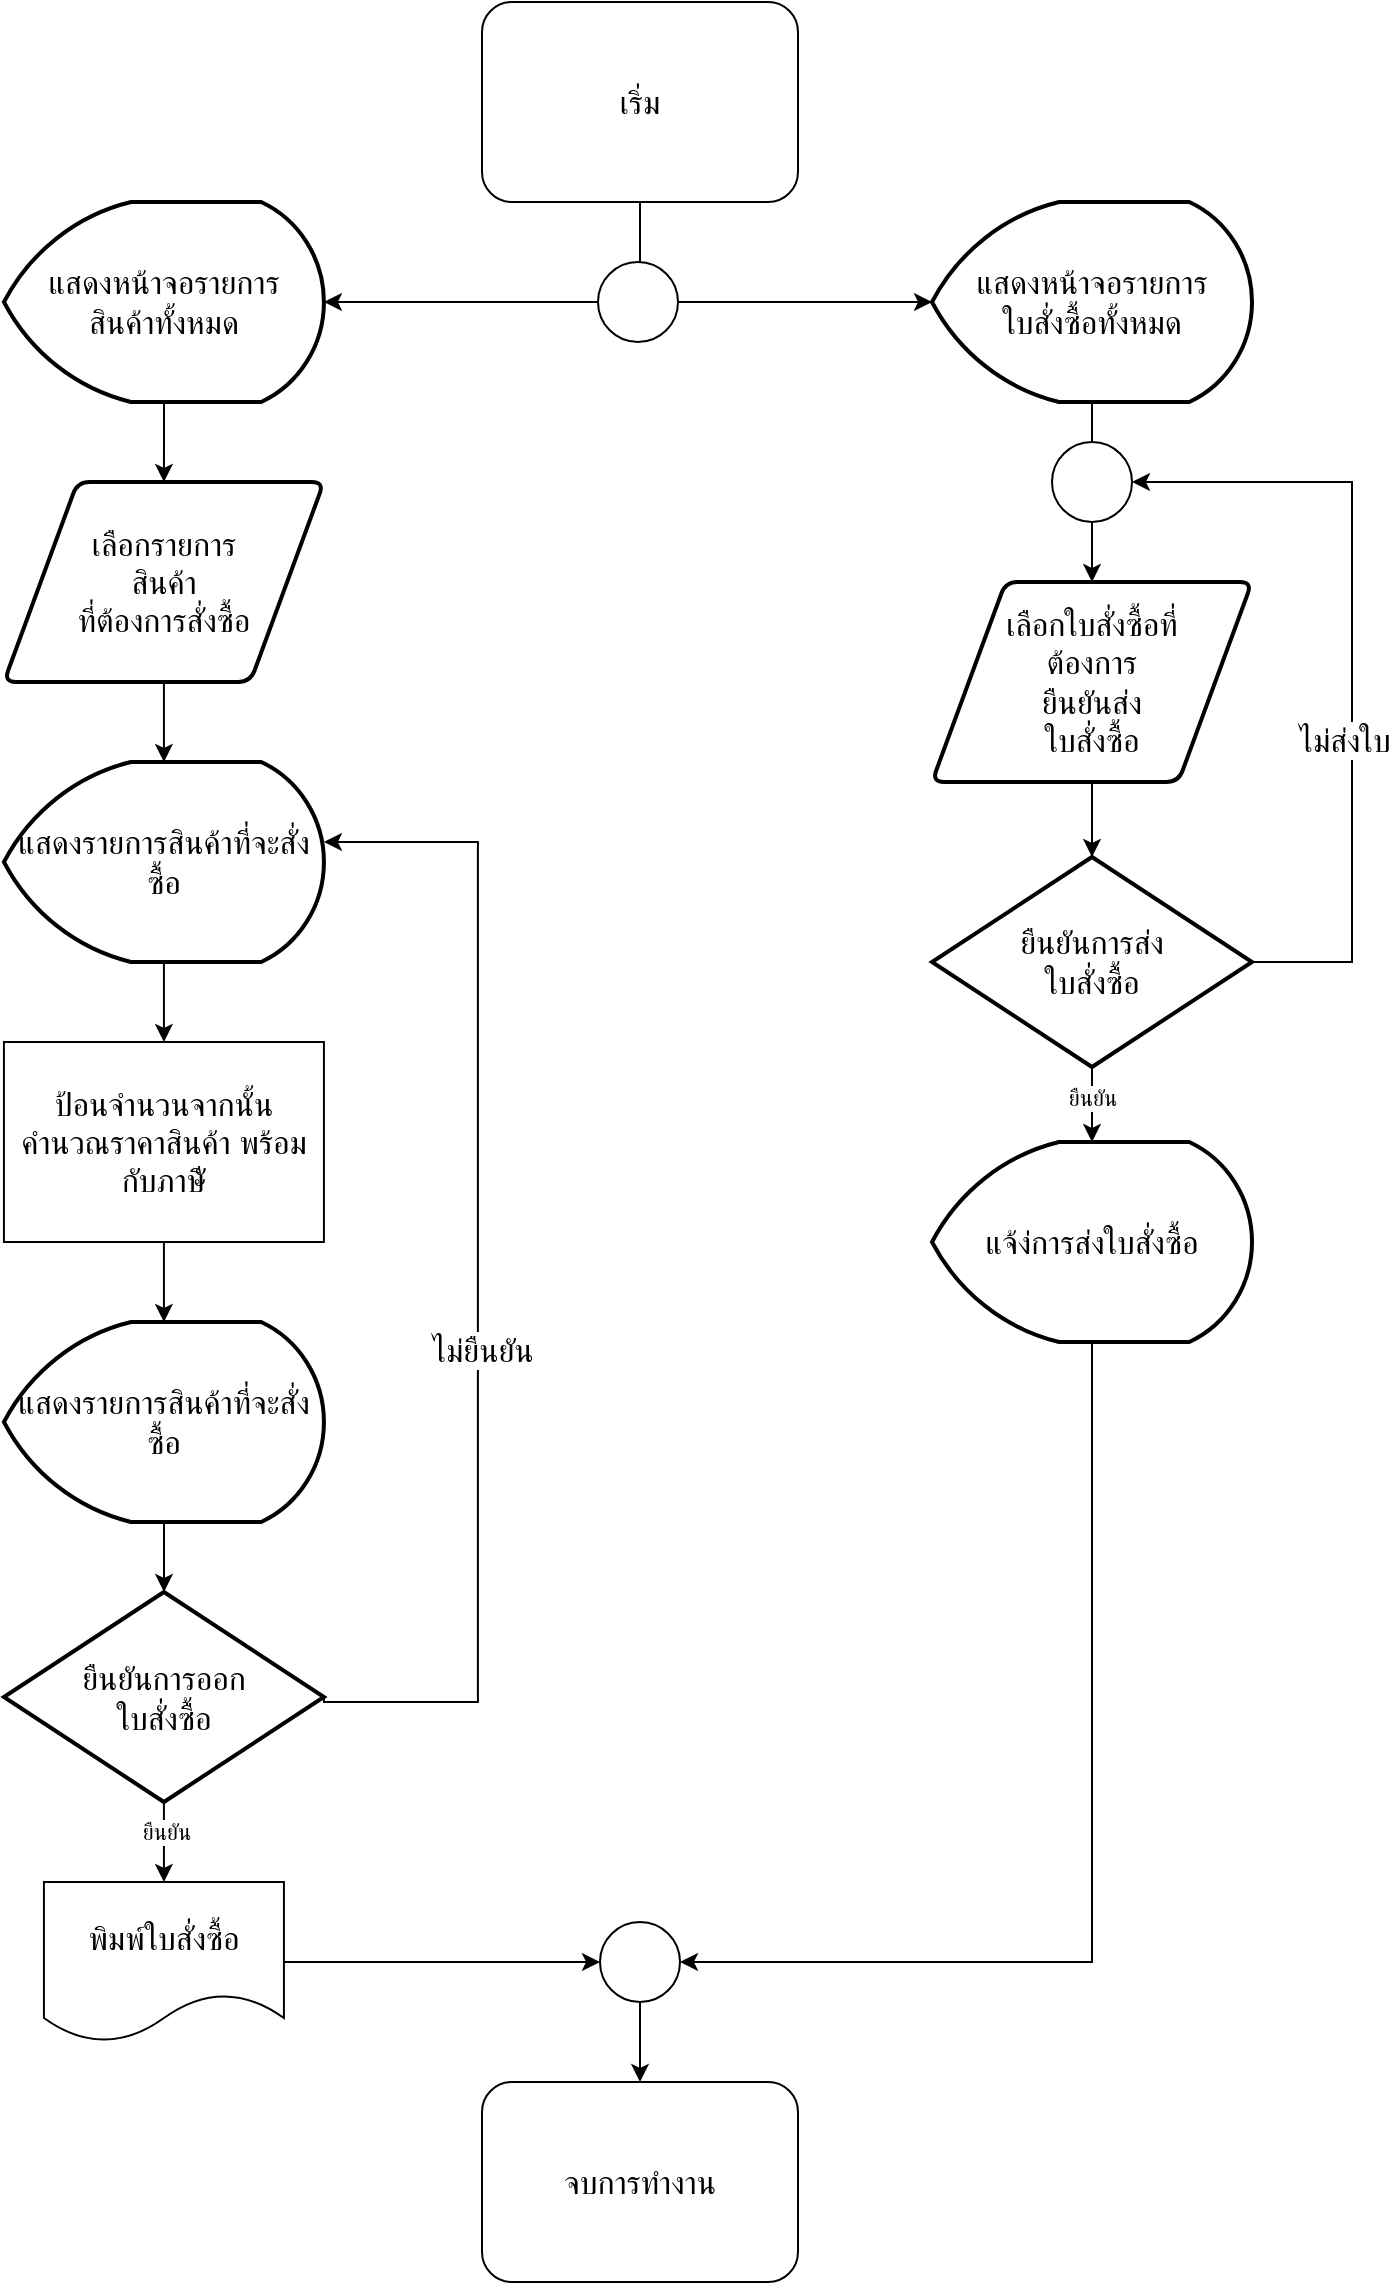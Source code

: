 <mxfile version="20.8.13" type="device"><diagram name="Page-1" id="2GC12rHffbLKkdXMmKEg"><mxGraphModel dx="1907" dy="896" grid="1" gridSize="10" guides="1" tooltips="1" connect="1" arrows="1" fold="1" page="1" pageScale="1" pageWidth="850" pageHeight="1100" math="0" shadow="0"><root><mxCell id="0"/><mxCell id="1" parent="0"/><mxCell id="Izu5LoM4GmVHRqy36Kmk-1" value="" style="edgeStyle=orthogonalEdgeStyle;rounded=0;orthogonalLoop=1;jettySize=auto;html=1;fontSize=16;" parent="1" source="Izu5LoM4GmVHRqy36Kmk-2" edge="1"><mxGeometry relative="1" as="geometry"><mxPoint x="414" y="160" as="targetPoint"/></mxGeometry></mxCell><mxCell id="Izu5LoM4GmVHRqy36Kmk-2" value="เริ่ม" style="rounded=1;whiteSpace=wrap;html=1;fontSize=16;glass=0;strokeWidth=1;shadow=0;" parent="1" vertex="1"><mxGeometry x="335" y="10" width="158" height="100" as="geometry"/></mxCell><mxCell id="Izu5LoM4GmVHRqy36Kmk-65" value="" style="edgeStyle=orthogonalEdgeStyle;rounded=0;orthogonalLoop=1;jettySize=auto;html=1;fontSize=16;" parent="1" source="Izu5LoM4GmVHRqy36Kmk-63" target="Izu5LoM4GmVHRqy36Kmk-64" edge="1"><mxGeometry relative="1" as="geometry"/></mxCell><mxCell id="Izu5LoM4GmVHRqy36Kmk-88" value="" style="edgeStyle=orthogonalEdgeStyle;rounded=0;orthogonalLoop=1;jettySize=auto;html=1;fontSize=16;" parent="1" source="Izu5LoM4GmVHRqy36Kmk-63" target="Izu5LoM4GmVHRqy36Kmk-87" edge="1"><mxGeometry relative="1" as="geometry"/></mxCell><mxCell id="Izu5LoM4GmVHRqy36Kmk-63" value="" style="ellipse;whiteSpace=wrap;html=1;aspect=fixed;fontSize=16;" parent="1" vertex="1"><mxGeometry x="393" y="140" width="40" height="40" as="geometry"/></mxCell><mxCell id="Izu5LoM4GmVHRqy36Kmk-67" value="" style="edgeStyle=orthogonalEdgeStyle;rounded=0;orthogonalLoop=1;jettySize=auto;html=1;fontSize=16;" parent="1" source="Izu5LoM4GmVHRqy36Kmk-64" edge="1"><mxGeometry relative="1" as="geometry"><mxPoint x="175.96" y="250" as="targetPoint"/></mxGeometry></mxCell><mxCell id="Izu5LoM4GmVHRqy36Kmk-64" value="แสดงหน้าจอรายการ&lt;br style=&quot;font-size: 16px;&quot;&gt;สินค้าทั้งหมด" style="strokeWidth=2;html=1;shape=mxgraph.flowchart.display;whiteSpace=wrap;fontSize=16;" parent="1" vertex="1"><mxGeometry x="95.96" y="110" width="160" height="100" as="geometry"/></mxCell><mxCell id="Izu5LoM4GmVHRqy36Kmk-81" value="" style="edgeStyle=orthogonalEdgeStyle;rounded=0;orthogonalLoop=1;jettySize=auto;html=1;fontSize=16;" parent="1" source="Izu5LoM4GmVHRqy36Kmk-68" target="Izu5LoM4GmVHRqy36Kmk-70" edge="1"><mxGeometry relative="1" as="geometry"/></mxCell><mxCell id="Izu5LoM4GmVHRqy36Kmk-68" value="เลือกรายการ&lt;br style=&quot;font-size: 16px;&quot;&gt;สินค้า&lt;br style=&quot;font-size: 16px;&quot;&gt;ที่ต้องการสั่งซื้อ" style="shape=parallelogram;html=1;strokeWidth=2;perimeter=parallelogramPerimeter;whiteSpace=wrap;rounded=1;arcSize=12;size=0.23;fontSize=16;" parent="1" vertex="1"><mxGeometry x="95.96" y="250" width="160" height="100" as="geometry"/></mxCell><mxCell id="Izu5LoM4GmVHRqy36Kmk-80" value="" style="edgeStyle=orthogonalEdgeStyle;rounded=0;orthogonalLoop=1;jettySize=auto;html=1;fontSize=16;" parent="1" source="Izu5LoM4GmVHRqy36Kmk-70" target="Izu5LoM4GmVHRqy36Kmk-71" edge="1"><mxGeometry relative="1" as="geometry"/></mxCell><mxCell id="Izu5LoM4GmVHRqy36Kmk-70" value="แสดงรายการสินค้าที่จะสั่งซื้อ" style="strokeWidth=2;html=1;shape=mxgraph.flowchart.display;whiteSpace=wrap;fontSize=16;" parent="1" vertex="1"><mxGeometry x="95.96" y="390" width="160" height="100" as="geometry"/></mxCell><mxCell id="Izu5LoM4GmVHRqy36Kmk-79" value="" style="edgeStyle=orthogonalEdgeStyle;rounded=0;orthogonalLoop=1;jettySize=auto;html=1;fontSize=16;" parent="1" source="Izu5LoM4GmVHRqy36Kmk-71" target="Izu5LoM4GmVHRqy36Kmk-72" edge="1"><mxGeometry relative="1" as="geometry"/></mxCell><mxCell id="Izu5LoM4GmVHRqy36Kmk-71" value="ป้อนจำนวนจากนั้น&lt;br style=&quot;font-size: 16px;&quot;&gt;คำนวณราคาสินค้า พร้อมกับภาษัี&lt;br style=&quot;font-size: 16px;&quot;&gt;" style="rounded=0;whiteSpace=wrap;html=1;fontSize=16;" parent="1" vertex="1"><mxGeometry x="95.96" y="530" width="160" height="100" as="geometry"/></mxCell><mxCell id="Izu5LoM4GmVHRqy36Kmk-76" value="" style="edgeStyle=orthogonalEdgeStyle;rounded=0;orthogonalLoop=1;jettySize=auto;html=1;fontSize=16;" parent="1" source="Izu5LoM4GmVHRqy36Kmk-72" target="Izu5LoM4GmVHRqy36Kmk-75" edge="1"><mxGeometry relative="1" as="geometry"/></mxCell><mxCell id="Izu5LoM4GmVHRqy36Kmk-77" style="edgeStyle=orthogonalEdgeStyle;rounded=0;orthogonalLoop=1;jettySize=auto;html=1;exitX=1;exitY=0.5;exitDx=0;exitDy=0;exitPerimeter=0;entryX=1;entryY=0.4;entryDx=0;entryDy=0;entryPerimeter=0;fontSize=16;" parent="1" source="Izu5LoM4GmVHRqy36Kmk-75" target="Izu5LoM4GmVHRqy36Kmk-70" edge="1"><mxGeometry relative="1" as="geometry"><Array as="points"><mxPoint x="255.96" y="860"/><mxPoint x="332.96" y="860"/><mxPoint x="332.96" y="430"/></Array></mxGeometry></mxCell><mxCell id="Izu5LoM4GmVHRqy36Kmk-78" value="ไม่ยืนยัน" style="edgeLabel;html=1;align=center;verticalAlign=middle;resizable=0;points=[];fontSize=16;" parent="Izu5LoM4GmVHRqy36Kmk-77" vertex="1" connectable="0"><mxGeometry x="-0.128" y="-2" relative="1" as="geometry"><mxPoint as="offset"/></mxGeometry></mxCell><mxCell id="Izu5LoM4GmVHRqy36Kmk-72" value="แสดงรายการสินค้าที่จะสั่งซื้อ" style="strokeWidth=2;html=1;shape=mxgraph.flowchart.display;whiteSpace=wrap;fontSize=16;" parent="1" vertex="1"><mxGeometry x="95.96" y="670" width="160" height="100" as="geometry"/></mxCell><mxCell id="Izu5LoM4GmVHRqy36Kmk-84" value="" style="edgeStyle=orthogonalEdgeStyle;rounded=0;orthogonalLoop=1;jettySize=auto;html=1;fontSize=16;" parent="1" source="Izu5LoM4GmVHRqy36Kmk-75" target="Izu5LoM4GmVHRqy36Kmk-83" edge="1"><mxGeometry relative="1" as="geometry"/></mxCell><mxCell id="9fOYmxzKU9HNMdavFhFw-1" value="ยืนยัน" style="edgeLabel;html=1;align=center;verticalAlign=middle;resizable=0;points=[];" vertex="1" connectable="0" parent="Izu5LoM4GmVHRqy36Kmk-84"><mxGeometry x="-0.252" y="1" relative="1" as="geometry"><mxPoint as="offset"/></mxGeometry></mxCell><mxCell id="Izu5LoM4GmVHRqy36Kmk-75" value="ยืนยันการออก&lt;br style=&quot;font-size: 16px;&quot;&gt;ใบสั่งซื้อ" style="strokeWidth=2;html=1;shape=mxgraph.flowchart.decision;whiteSpace=wrap;rounded=0;fontSize=16;" parent="1" vertex="1"><mxGeometry x="95.96" y="805" width="160" height="105" as="geometry"/></mxCell><mxCell id="Izu5LoM4GmVHRqy36Kmk-101" value="" style="edgeStyle=orthogonalEdgeStyle;rounded=0;orthogonalLoop=1;jettySize=auto;html=1;fontSize=16;" parent="1" source="Izu5LoM4GmVHRqy36Kmk-83" target="Izu5LoM4GmVHRqy36Kmk-99" edge="1"><mxGeometry relative="1" as="geometry"/></mxCell><mxCell id="Izu5LoM4GmVHRqy36Kmk-83" value="พิมพ์ใบสั่งซื้อ" style="shape=document;whiteSpace=wrap;html=1;boundedLbl=1;fontSize=16;" parent="1" vertex="1"><mxGeometry x="115.96" y="950" width="120" height="80" as="geometry"/></mxCell><mxCell id="Izu5LoM4GmVHRqy36Kmk-85" value="จบการทำงาน" style="rounded=1;whiteSpace=wrap;html=1;fontSize=16;glass=0;strokeWidth=1;shadow=0;" parent="1" vertex="1"><mxGeometry x="335" y="1050" width="158" height="100" as="geometry"/></mxCell><mxCell id="Izu5LoM4GmVHRqy36Kmk-90" value="" style="edgeStyle=orthogonalEdgeStyle;rounded=0;orthogonalLoop=1;jettySize=auto;html=1;fontSize=16;startArrow=none;" parent="1" source="Izu5LoM4GmVHRqy36Kmk-93" target="Izu5LoM4GmVHRqy36Kmk-89" edge="1"><mxGeometry relative="1" as="geometry"/></mxCell><mxCell id="Izu5LoM4GmVHRqy36Kmk-87" value="แสดงหน้าจอรายการ&lt;br style=&quot;font-size: 16px;&quot;&gt;ใบสั่งซื้อทั้งหมด" style="strokeWidth=2;html=1;shape=mxgraph.flowchart.display;whiteSpace=wrap;fontSize=16;" parent="1" vertex="1"><mxGeometry x="560" y="110" width="160" height="100" as="geometry"/></mxCell><mxCell id="Izu5LoM4GmVHRqy36Kmk-92" value="" style="edgeStyle=orthogonalEdgeStyle;rounded=0;orthogonalLoop=1;jettySize=auto;html=1;fontSize=16;" parent="1" source="Izu5LoM4GmVHRqy36Kmk-89" target="Izu5LoM4GmVHRqy36Kmk-91" edge="1"><mxGeometry relative="1" as="geometry"/></mxCell><mxCell id="Izu5LoM4GmVHRqy36Kmk-89" value="เลือกใบสั่งซื้อที่&lt;br&gt;ต้องการ&lt;br&gt;ยืนยันส่ง&lt;br&gt;ใบสั่งซื้อ" style="shape=parallelogram;html=1;strokeWidth=2;perimeter=parallelogramPerimeter;whiteSpace=wrap;rounded=1;arcSize=12;size=0.23;fontSize=16;" parent="1" vertex="1"><mxGeometry x="560" y="300" width="160" height="100" as="geometry"/></mxCell><mxCell id="Izu5LoM4GmVHRqy36Kmk-95" style="edgeStyle=orthogonalEdgeStyle;rounded=0;orthogonalLoop=1;jettySize=auto;html=1;exitX=1;exitY=0.5;exitDx=0;exitDy=0;exitPerimeter=0;entryX=1;entryY=0.5;entryDx=0;entryDy=0;fontSize=16;" parent="1" source="Izu5LoM4GmVHRqy36Kmk-91" target="Izu5LoM4GmVHRqy36Kmk-93" edge="1"><mxGeometry relative="1" as="geometry"><Array as="points"><mxPoint x="770" y="490"/><mxPoint x="770" y="250"/></Array></mxGeometry></mxCell><mxCell id="Izu5LoM4GmVHRqy36Kmk-96" value="ไม่ส่งใบ" style="edgeLabel;html=1;align=center;verticalAlign=middle;resizable=0;points=[];fontSize=16;" parent="Izu5LoM4GmVHRqy36Kmk-95" vertex="1" connectable="0"><mxGeometry x="-0.194" y="4" relative="1" as="geometry"><mxPoint as="offset"/></mxGeometry></mxCell><mxCell id="Izu5LoM4GmVHRqy36Kmk-98" value="" style="edgeStyle=orthogonalEdgeStyle;rounded=0;orthogonalLoop=1;jettySize=auto;html=1;fontSize=16;" parent="1" source="Izu5LoM4GmVHRqy36Kmk-91" target="Izu5LoM4GmVHRqy36Kmk-97" edge="1"><mxGeometry relative="1" as="geometry"/></mxCell><mxCell id="9fOYmxzKU9HNMdavFhFw-2" value="ยืนยัน" style="edgeLabel;html=1;align=center;verticalAlign=middle;resizable=0;points=[];" vertex="1" connectable="0" parent="Izu5LoM4GmVHRqy36Kmk-98"><mxGeometry x="-0.27" relative="1" as="geometry"><mxPoint as="offset"/></mxGeometry></mxCell><mxCell id="Izu5LoM4GmVHRqy36Kmk-91" value="ยืนยันการส่ง&lt;br style=&quot;font-size: 16px;&quot;&gt;ใบสั่งซื้อ" style="strokeWidth=2;html=1;shape=mxgraph.flowchart.decision;whiteSpace=wrap;rounded=0;fontSize=16;" parent="1" vertex="1"><mxGeometry x="560" y="437.5" width="160" height="105" as="geometry"/></mxCell><mxCell id="Izu5LoM4GmVHRqy36Kmk-94" value="" style="edgeStyle=orthogonalEdgeStyle;rounded=0;orthogonalLoop=1;jettySize=auto;html=1;fontSize=16;endArrow=none;" parent="1" source="Izu5LoM4GmVHRqy36Kmk-87" target="Izu5LoM4GmVHRqy36Kmk-93" edge="1"><mxGeometry relative="1" as="geometry"><mxPoint x="640.0" y="210" as="sourcePoint"/><mxPoint x="640.0" y="300" as="targetPoint"/></mxGeometry></mxCell><mxCell id="Izu5LoM4GmVHRqy36Kmk-93" value="" style="ellipse;whiteSpace=wrap;html=1;aspect=fixed;fontSize=16;" parent="1" vertex="1"><mxGeometry x="620" y="230" width="40" height="40" as="geometry"/></mxCell><mxCell id="Izu5LoM4GmVHRqy36Kmk-102" style="edgeStyle=orthogonalEdgeStyle;rounded=0;orthogonalLoop=1;jettySize=auto;html=1;exitX=0.5;exitY=1;exitDx=0;exitDy=0;exitPerimeter=0;entryX=1;entryY=0.5;entryDx=0;entryDy=0;fontSize=16;" parent="1" source="Izu5LoM4GmVHRqy36Kmk-97" target="Izu5LoM4GmVHRqy36Kmk-99" edge="1"><mxGeometry relative="1" as="geometry"/></mxCell><mxCell id="Izu5LoM4GmVHRqy36Kmk-97" value="แจ้ง่การส่งใบสั่งซื้อ" style="strokeWidth=2;html=1;shape=mxgraph.flowchart.display;whiteSpace=wrap;fontSize=16;" parent="1" vertex="1"><mxGeometry x="560" y="580" width="160" height="100" as="geometry"/></mxCell><mxCell id="Izu5LoM4GmVHRqy36Kmk-103" value="" style="edgeStyle=orthogonalEdgeStyle;rounded=0;orthogonalLoop=1;jettySize=auto;html=1;fontSize=16;" parent="1" source="Izu5LoM4GmVHRqy36Kmk-99" target="Izu5LoM4GmVHRqy36Kmk-85" edge="1"><mxGeometry relative="1" as="geometry"/></mxCell><mxCell id="Izu5LoM4GmVHRqy36Kmk-99" value="" style="ellipse;whiteSpace=wrap;html=1;aspect=fixed;fontSize=16;" parent="1" vertex="1"><mxGeometry x="394" y="970" width="40" height="40" as="geometry"/></mxCell></root></mxGraphModel></diagram></mxfile>